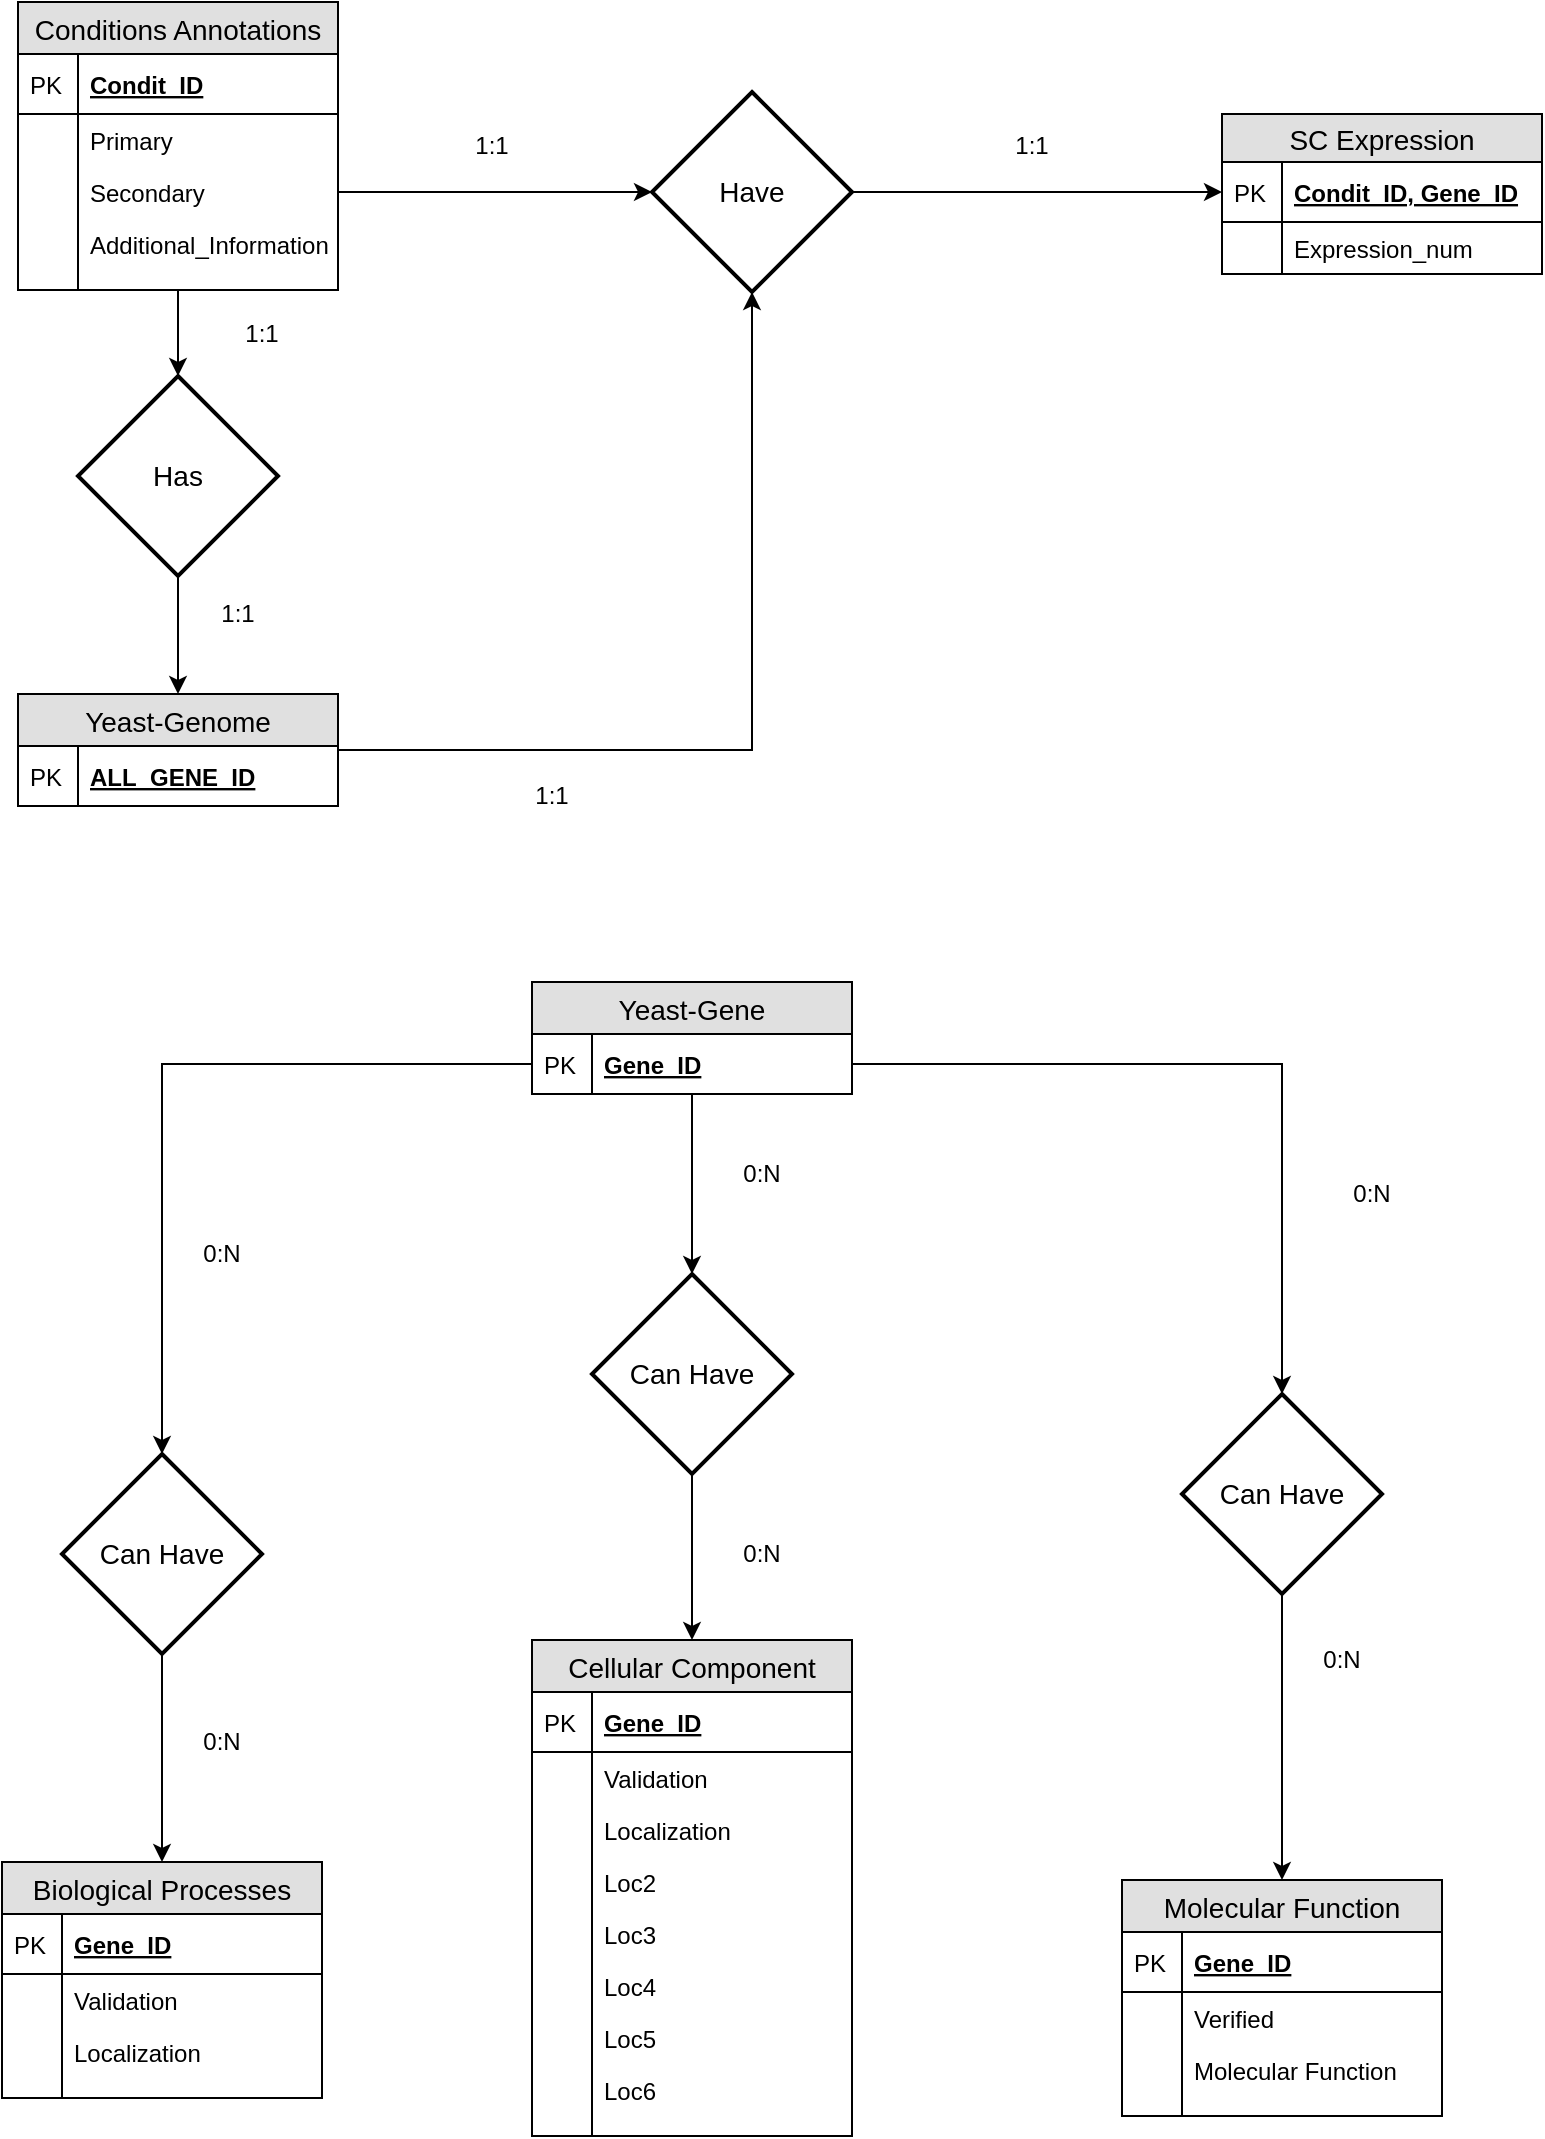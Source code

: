 <mxfile version="12.1.0" type="device" pages="1"><diagram id="scWGcqjn_IYCOLlwHUH1" name="Page-1"><mxGraphModel dx="2528" dy="1034" grid="1" gridSize="10" guides="1" tooltips="1" connect="1" arrows="1" fold="1" page="1" pageScale="1" pageWidth="850" pageHeight="1100" math="0" shadow="0"><root><mxCell id="0"/><mxCell id="1" parent="0"/><mxCell id="nrZJSowyt6EIEd6mgITd-166" style="edgeStyle=orthogonalEdgeStyle;rounded=0;orthogonalLoop=1;jettySize=auto;html=1;entryX=0.5;entryY=0;entryDx=0;entryDy=0;" edge="1" parent="1" source="nrZJSowyt6EIEd6mgITd-1" target="nrZJSowyt6EIEd6mgITd-164"><mxGeometry relative="1" as="geometry"/></mxCell><mxCell id="nrZJSowyt6EIEd6mgITd-1" value="Conditions Annotations" style="swimlane;fontStyle=0;childLayout=stackLayout;horizontal=1;startSize=26;fillColor=#e0e0e0;horizontalStack=0;resizeParent=1;resizeParentMax=0;resizeLast=0;collapsible=1;marginBottom=0;swimlaneFillColor=#ffffff;align=center;fontSize=14;" vertex="1" parent="1"><mxGeometry x="53" y="4" width="160" height="144" as="geometry"/></mxCell><mxCell id="nrZJSowyt6EIEd6mgITd-2" value="Condit_ID" style="shape=partialRectangle;top=0;left=0;right=0;bottom=1;align=left;verticalAlign=middle;fillColor=none;spacingLeft=34;spacingRight=4;overflow=hidden;rotatable=0;points=[[0,0.5],[1,0.5]];portConstraint=eastwest;dropTarget=0;fontStyle=5;fontSize=12;" vertex="1" parent="nrZJSowyt6EIEd6mgITd-1"><mxGeometry y="26" width="160" height="30" as="geometry"/></mxCell><mxCell id="nrZJSowyt6EIEd6mgITd-3" value="PK" style="shape=partialRectangle;top=0;left=0;bottom=0;fillColor=none;align=left;verticalAlign=middle;spacingLeft=4;spacingRight=4;overflow=hidden;rotatable=0;points=[];portConstraint=eastwest;part=1;fontSize=12;" vertex="1" connectable="0" parent="nrZJSowyt6EIEd6mgITd-2"><mxGeometry width="30" height="30" as="geometry"/></mxCell><mxCell id="nrZJSowyt6EIEd6mgITd-4" value="Primary" style="shape=partialRectangle;top=0;left=0;right=0;bottom=0;align=left;verticalAlign=top;fillColor=none;spacingLeft=34;spacingRight=4;overflow=hidden;rotatable=0;points=[[0,0.5],[1,0.5]];portConstraint=eastwest;dropTarget=0;fontSize=12;" vertex="1" parent="nrZJSowyt6EIEd6mgITd-1"><mxGeometry y="56" width="160" height="26" as="geometry"/></mxCell><mxCell id="nrZJSowyt6EIEd6mgITd-5" value="" style="shape=partialRectangle;top=0;left=0;bottom=0;fillColor=none;align=left;verticalAlign=top;spacingLeft=4;spacingRight=4;overflow=hidden;rotatable=0;points=[];portConstraint=eastwest;part=1;fontSize=12;" vertex="1" connectable="0" parent="nrZJSowyt6EIEd6mgITd-4"><mxGeometry width="30" height="26" as="geometry"/></mxCell><mxCell id="nrZJSowyt6EIEd6mgITd-6" value="Secondary" style="shape=partialRectangle;top=0;left=0;right=0;bottom=0;align=left;verticalAlign=top;fillColor=none;spacingLeft=34;spacingRight=4;overflow=hidden;rotatable=0;points=[[0,0.5],[1,0.5]];portConstraint=eastwest;dropTarget=0;fontSize=12;" vertex="1" parent="nrZJSowyt6EIEd6mgITd-1"><mxGeometry y="82" width="160" height="26" as="geometry"/></mxCell><mxCell id="nrZJSowyt6EIEd6mgITd-7" value="" style="shape=partialRectangle;top=0;left=0;bottom=0;fillColor=none;align=left;verticalAlign=top;spacingLeft=4;spacingRight=4;overflow=hidden;rotatable=0;points=[];portConstraint=eastwest;part=1;fontSize=12;" vertex="1" connectable="0" parent="nrZJSowyt6EIEd6mgITd-6"><mxGeometry width="30" height="26" as="geometry"/></mxCell><mxCell id="nrZJSowyt6EIEd6mgITd-8" value="Additional_Information" style="shape=partialRectangle;top=0;left=0;right=0;bottom=0;align=left;verticalAlign=top;fillColor=none;spacingLeft=34;spacingRight=4;overflow=hidden;rotatable=0;points=[[0,0.5],[1,0.5]];portConstraint=eastwest;dropTarget=0;fontSize=12;" vertex="1" parent="nrZJSowyt6EIEd6mgITd-1"><mxGeometry y="108" width="160" height="26" as="geometry"/></mxCell><mxCell id="nrZJSowyt6EIEd6mgITd-9" value="" style="shape=partialRectangle;top=0;left=0;bottom=0;fillColor=none;align=left;verticalAlign=top;spacingLeft=4;spacingRight=4;overflow=hidden;rotatable=0;points=[];portConstraint=eastwest;part=1;fontSize=12;" vertex="1" connectable="0" parent="nrZJSowyt6EIEd6mgITd-8"><mxGeometry width="30" height="26" as="geometry"/></mxCell><mxCell id="nrZJSowyt6EIEd6mgITd-10" value="" style="shape=partialRectangle;top=0;left=0;right=0;bottom=0;align=left;verticalAlign=top;fillColor=none;spacingLeft=34;spacingRight=4;overflow=hidden;rotatable=0;points=[[0,0.5],[1,0.5]];portConstraint=eastwest;dropTarget=0;fontSize=12;" vertex="1" parent="nrZJSowyt6EIEd6mgITd-1"><mxGeometry y="134" width="160" height="10" as="geometry"/></mxCell><mxCell id="nrZJSowyt6EIEd6mgITd-11" value="" style="shape=partialRectangle;top=0;left=0;bottom=0;fillColor=none;align=left;verticalAlign=top;spacingLeft=4;spacingRight=4;overflow=hidden;rotatable=0;points=[];portConstraint=eastwest;part=1;fontSize=12;" vertex="1" connectable="0" parent="nrZJSowyt6EIEd6mgITd-10"><mxGeometry width="30" height="10" as="geometry"/></mxCell><mxCell id="nrZJSowyt6EIEd6mgITd-14" value="Biological Processes" style="swimlane;fontStyle=0;childLayout=stackLayout;horizontal=1;startSize=26;fillColor=#e0e0e0;horizontalStack=0;resizeParent=1;resizeParentMax=0;resizeLast=0;collapsible=1;marginBottom=0;swimlaneFillColor=#ffffff;align=center;fontSize=14;" vertex="1" parent="1"><mxGeometry x="45" y="934" width="160" height="118" as="geometry"/></mxCell><mxCell id="nrZJSowyt6EIEd6mgITd-15" value="Gene_ID" style="shape=partialRectangle;top=0;left=0;right=0;bottom=1;align=left;verticalAlign=middle;fillColor=none;spacingLeft=34;spacingRight=4;overflow=hidden;rotatable=0;points=[[0,0.5],[1,0.5]];portConstraint=eastwest;dropTarget=0;fontStyle=5;fontSize=12;" vertex="1" parent="nrZJSowyt6EIEd6mgITd-14"><mxGeometry y="26" width="160" height="30" as="geometry"/></mxCell><mxCell id="nrZJSowyt6EIEd6mgITd-16" value="PK" style="shape=partialRectangle;top=0;left=0;bottom=0;fillColor=none;align=left;verticalAlign=middle;spacingLeft=4;spacingRight=4;overflow=hidden;rotatable=0;points=[];portConstraint=eastwest;part=1;fontSize=12;" vertex="1" connectable="0" parent="nrZJSowyt6EIEd6mgITd-15"><mxGeometry width="30" height="30" as="geometry"/></mxCell><mxCell id="nrZJSowyt6EIEd6mgITd-17" value="Validation" style="shape=partialRectangle;top=0;left=0;right=0;bottom=0;align=left;verticalAlign=top;fillColor=none;spacingLeft=34;spacingRight=4;overflow=hidden;rotatable=0;points=[[0,0.5],[1,0.5]];portConstraint=eastwest;dropTarget=0;fontSize=12;" vertex="1" parent="nrZJSowyt6EIEd6mgITd-14"><mxGeometry y="56" width="160" height="26" as="geometry"/></mxCell><mxCell id="nrZJSowyt6EIEd6mgITd-18" value="" style="shape=partialRectangle;top=0;left=0;bottom=0;fillColor=none;align=left;verticalAlign=top;spacingLeft=4;spacingRight=4;overflow=hidden;rotatable=0;points=[];portConstraint=eastwest;part=1;fontSize=12;" vertex="1" connectable="0" parent="nrZJSowyt6EIEd6mgITd-17"><mxGeometry width="30" height="26" as="geometry"/></mxCell><mxCell id="nrZJSowyt6EIEd6mgITd-19" value="Localization" style="shape=partialRectangle;top=0;left=0;right=0;bottom=0;align=left;verticalAlign=top;fillColor=none;spacingLeft=34;spacingRight=4;overflow=hidden;rotatable=0;points=[[0,0.5],[1,0.5]];portConstraint=eastwest;dropTarget=0;fontSize=12;" vertex="1" parent="nrZJSowyt6EIEd6mgITd-14"><mxGeometry y="82" width="160" height="26" as="geometry"/></mxCell><mxCell id="nrZJSowyt6EIEd6mgITd-20" value="" style="shape=partialRectangle;top=0;left=0;bottom=0;fillColor=none;align=left;verticalAlign=top;spacingLeft=4;spacingRight=4;overflow=hidden;rotatable=0;points=[];portConstraint=eastwest;part=1;fontSize=12;" vertex="1" connectable="0" parent="nrZJSowyt6EIEd6mgITd-19"><mxGeometry width="30" height="26" as="geometry"/></mxCell><mxCell id="nrZJSowyt6EIEd6mgITd-23" value="" style="shape=partialRectangle;top=0;left=0;right=0;bottom=0;align=left;verticalAlign=top;fillColor=none;spacingLeft=34;spacingRight=4;overflow=hidden;rotatable=0;points=[[0,0.5],[1,0.5]];portConstraint=eastwest;dropTarget=0;fontSize=12;" vertex="1" parent="nrZJSowyt6EIEd6mgITd-14"><mxGeometry y="108" width="160" height="10" as="geometry"/></mxCell><mxCell id="nrZJSowyt6EIEd6mgITd-24" value="" style="shape=partialRectangle;top=0;left=0;bottom=0;fillColor=none;align=left;verticalAlign=top;spacingLeft=4;spacingRight=4;overflow=hidden;rotatable=0;points=[];portConstraint=eastwest;part=1;fontSize=12;" vertex="1" connectable="0" parent="nrZJSowyt6EIEd6mgITd-23"><mxGeometry width="30" height="10" as="geometry"/></mxCell><mxCell id="nrZJSowyt6EIEd6mgITd-25" value="Cellular Component" style="swimlane;fontStyle=0;childLayout=stackLayout;horizontal=1;startSize=26;fillColor=#e0e0e0;horizontalStack=0;resizeParent=1;resizeParentMax=0;resizeLast=0;collapsible=1;marginBottom=0;swimlaneFillColor=#ffffff;align=center;fontSize=14;" vertex="1" parent="1"><mxGeometry x="310" y="823" width="160" height="248" as="geometry"/></mxCell><mxCell id="nrZJSowyt6EIEd6mgITd-26" value="Gene_ID" style="shape=partialRectangle;top=0;left=0;right=0;bottom=1;align=left;verticalAlign=middle;fillColor=none;spacingLeft=34;spacingRight=4;overflow=hidden;rotatable=0;points=[[0,0.5],[1,0.5]];portConstraint=eastwest;dropTarget=0;fontStyle=5;fontSize=12;" vertex="1" parent="nrZJSowyt6EIEd6mgITd-25"><mxGeometry y="26" width="160" height="30" as="geometry"/></mxCell><mxCell id="nrZJSowyt6EIEd6mgITd-27" value="PK" style="shape=partialRectangle;top=0;left=0;bottom=0;fillColor=none;align=left;verticalAlign=middle;spacingLeft=4;spacingRight=4;overflow=hidden;rotatable=0;points=[];portConstraint=eastwest;part=1;fontSize=12;" vertex="1" connectable="0" parent="nrZJSowyt6EIEd6mgITd-26"><mxGeometry width="30" height="30" as="geometry"/></mxCell><mxCell id="nrZJSowyt6EIEd6mgITd-28" value="Validation" style="shape=partialRectangle;top=0;left=0;right=0;bottom=0;align=left;verticalAlign=top;fillColor=none;spacingLeft=34;spacingRight=4;overflow=hidden;rotatable=0;points=[[0,0.5],[1,0.5]];portConstraint=eastwest;dropTarget=0;fontSize=12;" vertex="1" parent="nrZJSowyt6EIEd6mgITd-25"><mxGeometry y="56" width="160" height="26" as="geometry"/></mxCell><mxCell id="nrZJSowyt6EIEd6mgITd-29" value="" style="shape=partialRectangle;top=0;left=0;bottom=0;fillColor=none;align=left;verticalAlign=top;spacingLeft=4;spacingRight=4;overflow=hidden;rotatable=0;points=[];portConstraint=eastwest;part=1;fontSize=12;" vertex="1" connectable="0" parent="nrZJSowyt6EIEd6mgITd-28"><mxGeometry width="30" height="26" as="geometry"/></mxCell><mxCell id="nrZJSowyt6EIEd6mgITd-30" value="Localization" style="shape=partialRectangle;top=0;left=0;right=0;bottom=0;align=left;verticalAlign=top;fillColor=none;spacingLeft=34;spacingRight=4;overflow=hidden;rotatable=0;points=[[0,0.5],[1,0.5]];portConstraint=eastwest;dropTarget=0;fontSize=12;" vertex="1" parent="nrZJSowyt6EIEd6mgITd-25"><mxGeometry y="82" width="160" height="26" as="geometry"/></mxCell><mxCell id="nrZJSowyt6EIEd6mgITd-31" value="" style="shape=partialRectangle;top=0;left=0;bottom=0;fillColor=none;align=left;verticalAlign=top;spacingLeft=4;spacingRight=4;overflow=hidden;rotatable=0;points=[];portConstraint=eastwest;part=1;fontSize=12;" vertex="1" connectable="0" parent="nrZJSowyt6EIEd6mgITd-30"><mxGeometry width="30" height="26" as="geometry"/></mxCell><mxCell id="nrZJSowyt6EIEd6mgITd-32" value="Loc2" style="shape=partialRectangle;top=0;left=0;right=0;bottom=0;align=left;verticalAlign=top;fillColor=none;spacingLeft=34;spacingRight=4;overflow=hidden;rotatable=0;points=[[0,0.5],[1,0.5]];portConstraint=eastwest;dropTarget=0;fontSize=12;" vertex="1" parent="nrZJSowyt6EIEd6mgITd-25"><mxGeometry y="108" width="160" height="26" as="geometry"/></mxCell><mxCell id="nrZJSowyt6EIEd6mgITd-33" value="" style="shape=partialRectangle;top=0;left=0;bottom=0;fillColor=none;align=left;verticalAlign=top;spacingLeft=4;spacingRight=4;overflow=hidden;rotatable=0;points=[];portConstraint=eastwest;part=1;fontSize=12;" vertex="1" connectable="0" parent="nrZJSowyt6EIEd6mgITd-32"><mxGeometry width="30" height="26" as="geometry"/></mxCell><mxCell id="nrZJSowyt6EIEd6mgITd-36" value="Loc3" style="shape=partialRectangle;top=0;left=0;right=0;bottom=0;align=left;verticalAlign=top;fillColor=none;spacingLeft=34;spacingRight=4;overflow=hidden;rotatable=0;points=[[0,0.5],[1,0.5]];portConstraint=eastwest;dropTarget=0;fontSize=12;" vertex="1" parent="nrZJSowyt6EIEd6mgITd-25"><mxGeometry y="134" width="160" height="26" as="geometry"/></mxCell><mxCell id="nrZJSowyt6EIEd6mgITd-37" value="" style="shape=partialRectangle;top=0;left=0;bottom=0;fillColor=none;align=left;verticalAlign=top;spacingLeft=4;spacingRight=4;overflow=hidden;rotatable=0;points=[];portConstraint=eastwest;part=1;fontSize=12;" vertex="1" connectable="0" parent="nrZJSowyt6EIEd6mgITd-36"><mxGeometry width="30" height="26" as="geometry"/></mxCell><mxCell id="nrZJSowyt6EIEd6mgITd-38" value="Loc4" style="shape=partialRectangle;top=0;left=0;right=0;bottom=0;align=left;verticalAlign=top;fillColor=none;spacingLeft=34;spacingRight=4;overflow=hidden;rotatable=0;points=[[0,0.5],[1,0.5]];portConstraint=eastwest;dropTarget=0;fontSize=12;" vertex="1" parent="nrZJSowyt6EIEd6mgITd-25"><mxGeometry y="160" width="160" height="26" as="geometry"/></mxCell><mxCell id="nrZJSowyt6EIEd6mgITd-39" value="" style="shape=partialRectangle;top=0;left=0;bottom=0;fillColor=none;align=left;verticalAlign=top;spacingLeft=4;spacingRight=4;overflow=hidden;rotatable=0;points=[];portConstraint=eastwest;part=1;fontSize=12;" vertex="1" connectable="0" parent="nrZJSowyt6EIEd6mgITd-38"><mxGeometry width="30" height="26" as="geometry"/></mxCell><mxCell id="nrZJSowyt6EIEd6mgITd-40" value="Loc5" style="shape=partialRectangle;top=0;left=0;right=0;bottom=0;align=left;verticalAlign=top;fillColor=none;spacingLeft=34;spacingRight=4;overflow=hidden;rotatable=0;points=[[0,0.5],[1,0.5]];portConstraint=eastwest;dropTarget=0;fontSize=12;" vertex="1" parent="nrZJSowyt6EIEd6mgITd-25"><mxGeometry y="186" width="160" height="26" as="geometry"/></mxCell><mxCell id="nrZJSowyt6EIEd6mgITd-41" value="" style="shape=partialRectangle;top=0;left=0;bottom=0;fillColor=none;align=left;verticalAlign=top;spacingLeft=4;spacingRight=4;overflow=hidden;rotatable=0;points=[];portConstraint=eastwest;part=1;fontSize=12;" vertex="1" connectable="0" parent="nrZJSowyt6EIEd6mgITd-40"><mxGeometry width="30" height="26" as="geometry"/></mxCell><mxCell id="nrZJSowyt6EIEd6mgITd-42" value="Loc6" style="shape=partialRectangle;top=0;left=0;right=0;bottom=0;align=left;verticalAlign=top;fillColor=none;spacingLeft=34;spacingRight=4;overflow=hidden;rotatable=0;points=[[0,0.5],[1,0.5]];portConstraint=eastwest;dropTarget=0;fontSize=12;" vertex="1" parent="nrZJSowyt6EIEd6mgITd-25"><mxGeometry y="212" width="160" height="26" as="geometry"/></mxCell><mxCell id="nrZJSowyt6EIEd6mgITd-43" value="" style="shape=partialRectangle;top=0;left=0;bottom=0;fillColor=none;align=left;verticalAlign=top;spacingLeft=4;spacingRight=4;overflow=hidden;rotatable=0;points=[];portConstraint=eastwest;part=1;fontSize=12;" vertex="1" connectable="0" parent="nrZJSowyt6EIEd6mgITd-42"><mxGeometry width="30" height="26" as="geometry"/></mxCell><mxCell id="nrZJSowyt6EIEd6mgITd-34" value="" style="shape=partialRectangle;top=0;left=0;right=0;bottom=0;align=left;verticalAlign=top;fillColor=none;spacingLeft=34;spacingRight=4;overflow=hidden;rotatable=0;points=[[0,0.5],[1,0.5]];portConstraint=eastwest;dropTarget=0;fontSize=12;" vertex="1" parent="nrZJSowyt6EIEd6mgITd-25"><mxGeometry y="238" width="160" height="10" as="geometry"/></mxCell><mxCell id="nrZJSowyt6EIEd6mgITd-35" value="" style="shape=partialRectangle;top=0;left=0;bottom=0;fillColor=none;align=left;verticalAlign=top;spacingLeft=4;spacingRight=4;overflow=hidden;rotatable=0;points=[];portConstraint=eastwest;part=1;fontSize=12;" vertex="1" connectable="0" parent="nrZJSowyt6EIEd6mgITd-34"><mxGeometry width="30" height="10" as="geometry"/></mxCell><mxCell id="nrZJSowyt6EIEd6mgITd-44" value="Molecular Function" style="swimlane;fontStyle=0;childLayout=stackLayout;horizontal=1;startSize=26;fillColor=#e0e0e0;horizontalStack=0;resizeParent=1;resizeParentMax=0;resizeLast=0;collapsible=1;marginBottom=0;swimlaneFillColor=#ffffff;align=center;fontSize=14;" vertex="1" parent="1"><mxGeometry x="605" y="943" width="160" height="118" as="geometry"/></mxCell><mxCell id="nrZJSowyt6EIEd6mgITd-45" value="Gene_ID" style="shape=partialRectangle;top=0;left=0;right=0;bottom=1;align=left;verticalAlign=middle;fillColor=none;spacingLeft=34;spacingRight=4;overflow=hidden;rotatable=0;points=[[0,0.5],[1,0.5]];portConstraint=eastwest;dropTarget=0;fontStyle=5;fontSize=12;" vertex="1" parent="nrZJSowyt6EIEd6mgITd-44"><mxGeometry y="26" width="160" height="30" as="geometry"/></mxCell><mxCell id="nrZJSowyt6EIEd6mgITd-46" value="PK" style="shape=partialRectangle;top=0;left=0;bottom=0;fillColor=none;align=left;verticalAlign=middle;spacingLeft=4;spacingRight=4;overflow=hidden;rotatable=0;points=[];portConstraint=eastwest;part=1;fontSize=12;" vertex="1" connectable="0" parent="nrZJSowyt6EIEd6mgITd-45"><mxGeometry width="30" height="30" as="geometry"/></mxCell><mxCell id="nrZJSowyt6EIEd6mgITd-47" value="Verified" style="shape=partialRectangle;top=0;left=0;right=0;bottom=0;align=left;verticalAlign=top;fillColor=none;spacingLeft=34;spacingRight=4;overflow=hidden;rotatable=0;points=[[0,0.5],[1,0.5]];portConstraint=eastwest;dropTarget=0;fontSize=12;" vertex="1" parent="nrZJSowyt6EIEd6mgITd-44"><mxGeometry y="56" width="160" height="26" as="geometry"/></mxCell><mxCell id="nrZJSowyt6EIEd6mgITd-48" value="" style="shape=partialRectangle;top=0;left=0;bottom=0;fillColor=none;align=left;verticalAlign=top;spacingLeft=4;spacingRight=4;overflow=hidden;rotatable=0;points=[];portConstraint=eastwest;part=1;fontSize=12;" vertex="1" connectable="0" parent="nrZJSowyt6EIEd6mgITd-47"><mxGeometry width="30" height="26" as="geometry"/></mxCell><mxCell id="nrZJSowyt6EIEd6mgITd-49" value="Molecular Function" style="shape=partialRectangle;top=0;left=0;right=0;bottom=0;align=left;verticalAlign=top;fillColor=none;spacingLeft=34;spacingRight=4;overflow=hidden;rotatable=0;points=[[0,0.5],[1,0.5]];portConstraint=eastwest;dropTarget=0;fontSize=12;" vertex="1" parent="nrZJSowyt6EIEd6mgITd-44"><mxGeometry y="82" width="160" height="26" as="geometry"/></mxCell><mxCell id="nrZJSowyt6EIEd6mgITd-50" value="" style="shape=partialRectangle;top=0;left=0;bottom=0;fillColor=none;align=left;verticalAlign=top;spacingLeft=4;spacingRight=4;overflow=hidden;rotatable=0;points=[];portConstraint=eastwest;part=1;fontSize=12;" vertex="1" connectable="0" parent="nrZJSowyt6EIEd6mgITd-49"><mxGeometry width="30" height="26" as="geometry"/></mxCell><mxCell id="nrZJSowyt6EIEd6mgITd-53" value="" style="shape=partialRectangle;top=0;left=0;right=0;bottom=0;align=left;verticalAlign=top;fillColor=none;spacingLeft=34;spacingRight=4;overflow=hidden;rotatable=0;points=[[0,0.5],[1,0.5]];portConstraint=eastwest;dropTarget=0;fontSize=12;" vertex="1" parent="nrZJSowyt6EIEd6mgITd-44"><mxGeometry y="108" width="160" height="10" as="geometry"/></mxCell><mxCell id="nrZJSowyt6EIEd6mgITd-54" value="" style="shape=partialRectangle;top=0;left=0;bottom=0;fillColor=none;align=left;verticalAlign=top;spacingLeft=4;spacingRight=4;overflow=hidden;rotatable=0;points=[];portConstraint=eastwest;part=1;fontSize=12;" vertex="1" connectable="0" parent="nrZJSowyt6EIEd6mgITd-53"><mxGeometry width="30" height="10" as="geometry"/></mxCell><mxCell id="nrZJSowyt6EIEd6mgITd-88" value="SC Expression" style="swimlane;fontStyle=0;childLayout=stackLayout;horizontal=1;startSize=24;fillColor=#e0e0e0;horizontalStack=0;resizeParent=1;resizeParentMax=0;resizeLast=0;collapsible=1;marginBottom=0;swimlaneFillColor=#ffffff;align=center;fontSize=14;" vertex="1" parent="1"><mxGeometry x="655" y="60" width="160" height="80" as="geometry"/></mxCell><mxCell id="nrZJSowyt6EIEd6mgITd-89" value="Condit_ID, Gene_ID" style="shape=partialRectangle;top=0;left=0;right=0;bottom=1;align=left;verticalAlign=middle;fillColor=none;spacingLeft=34;spacingRight=4;overflow=hidden;rotatable=0;points=[[0,0.5],[1,0.5]];portConstraint=eastwest;dropTarget=0;fontStyle=5;fontSize=12;" vertex="1" parent="nrZJSowyt6EIEd6mgITd-88"><mxGeometry y="24" width="160" height="30" as="geometry"/></mxCell><mxCell id="nrZJSowyt6EIEd6mgITd-90" value="PK" style="shape=partialRectangle;top=0;left=0;bottom=0;fillColor=none;align=left;verticalAlign=middle;spacingLeft=4;spacingRight=4;overflow=hidden;rotatable=0;points=[];portConstraint=eastwest;part=1;fontSize=12;" vertex="1" connectable="0" parent="nrZJSowyt6EIEd6mgITd-89"><mxGeometry width="30" height="30" as="geometry"/></mxCell><mxCell id="nrZJSowyt6EIEd6mgITd-93" value="Expression_num" style="shape=partialRectangle;top=0;left=0;right=0;bottom=0;align=left;verticalAlign=top;fillColor=none;spacingLeft=34;spacingRight=4;overflow=hidden;rotatable=0;points=[[0,0.5],[1,0.5]];portConstraint=eastwest;dropTarget=0;fontSize=12;" vertex="1" parent="nrZJSowyt6EIEd6mgITd-88"><mxGeometry y="54" width="160" height="26" as="geometry"/></mxCell><mxCell id="nrZJSowyt6EIEd6mgITd-94" value="" style="shape=partialRectangle;top=0;left=0;bottom=0;fillColor=none;align=left;verticalAlign=top;spacingLeft=4;spacingRight=4;overflow=hidden;rotatable=0;points=[];portConstraint=eastwest;part=1;fontSize=12;" vertex="1" connectable="0" parent="nrZJSowyt6EIEd6mgITd-93"><mxGeometry width="30" height="26" as="geometry"/></mxCell><mxCell id="nrZJSowyt6EIEd6mgITd-147" style="edgeStyle=orthogonalEdgeStyle;rounded=0;orthogonalLoop=1;jettySize=auto;html=1;entryX=0.5;entryY=0;entryDx=0;entryDy=0;" edge="1" parent="1" source="nrZJSowyt6EIEd6mgITd-115" target="nrZJSowyt6EIEd6mgITd-130"><mxGeometry relative="1" as="geometry"/></mxCell><mxCell id="nrZJSowyt6EIEd6mgITd-115" value="Yeast-Gene" style="swimlane;fontStyle=0;childLayout=stackLayout;horizontal=1;startSize=26;fillColor=#e0e0e0;horizontalStack=0;resizeParent=1;resizeParentMax=0;resizeLast=0;collapsible=1;marginBottom=0;swimlaneFillColor=#ffffff;align=center;fontSize=14;" vertex="1" parent="1"><mxGeometry x="310" y="494" width="160" height="56" as="geometry"/></mxCell><mxCell id="nrZJSowyt6EIEd6mgITd-116" value="Gene_ID" style="shape=partialRectangle;top=0;left=0;right=0;bottom=1;align=left;verticalAlign=middle;fillColor=none;spacingLeft=34;spacingRight=4;overflow=hidden;rotatable=0;points=[[0,0.5],[1,0.5]];portConstraint=eastwest;dropTarget=0;fontStyle=5;fontSize=12;" vertex="1" parent="nrZJSowyt6EIEd6mgITd-115"><mxGeometry y="26" width="160" height="30" as="geometry"/></mxCell><mxCell id="nrZJSowyt6EIEd6mgITd-117" value="PK" style="shape=partialRectangle;top=0;left=0;bottom=0;fillColor=none;align=left;verticalAlign=middle;spacingLeft=4;spacingRight=4;overflow=hidden;rotatable=0;points=[];portConstraint=eastwest;part=1;fontSize=12;" vertex="1" connectable="0" parent="nrZJSowyt6EIEd6mgITd-116"><mxGeometry width="30" height="30" as="geometry"/></mxCell><mxCell id="nrZJSowyt6EIEd6mgITd-138" style="edgeStyle=orthogonalEdgeStyle;rounded=0;orthogonalLoop=1;jettySize=auto;html=1;exitX=0.5;exitY=1;exitDx=0;exitDy=0;entryX=0.5;entryY=0;entryDx=0;entryDy=0;" edge="1" parent="1" source="nrZJSowyt6EIEd6mgITd-128" target="nrZJSowyt6EIEd6mgITd-14"><mxGeometry relative="1" as="geometry"/></mxCell><mxCell id="nrZJSowyt6EIEd6mgITd-128" value="Can Have" style="shape=rhombus;strokeWidth=2;fontSize=17;perimeter=rhombusPerimeter;whiteSpace=wrap;html=1;align=center;fontSize=14;" vertex="1" parent="1"><mxGeometry x="75" y="730" width="100" height="100" as="geometry"/></mxCell><mxCell id="nrZJSowyt6EIEd6mgITd-139" style="edgeStyle=orthogonalEdgeStyle;rounded=0;orthogonalLoop=1;jettySize=auto;html=1;exitX=0.5;exitY=1;exitDx=0;exitDy=0;entryX=0.5;entryY=0;entryDx=0;entryDy=0;" edge="1" parent="1" source="nrZJSowyt6EIEd6mgITd-130" target="nrZJSowyt6EIEd6mgITd-25"><mxGeometry relative="1" as="geometry"/></mxCell><mxCell id="nrZJSowyt6EIEd6mgITd-130" value="Can Have" style="shape=rhombus;strokeWidth=2;fontSize=17;perimeter=rhombusPerimeter;whiteSpace=wrap;html=1;align=center;fontSize=14;" vertex="1" parent="1"><mxGeometry x="340" y="640" width="100" height="100" as="geometry"/></mxCell><mxCell id="nrZJSowyt6EIEd6mgITd-140" style="edgeStyle=orthogonalEdgeStyle;rounded=0;orthogonalLoop=1;jettySize=auto;html=1;exitX=0.5;exitY=1;exitDx=0;exitDy=0;entryX=0.5;entryY=0;entryDx=0;entryDy=0;" edge="1" parent="1" source="nrZJSowyt6EIEd6mgITd-131" target="nrZJSowyt6EIEd6mgITd-44"><mxGeometry relative="1" as="geometry"/></mxCell><mxCell id="nrZJSowyt6EIEd6mgITd-131" value="Can Have" style="shape=rhombus;strokeWidth=2;fontSize=17;perimeter=rhombusPerimeter;whiteSpace=wrap;html=1;align=center;fontSize=14;" vertex="1" parent="1"><mxGeometry x="635" y="700" width="100" height="100" as="geometry"/></mxCell><mxCell id="nrZJSowyt6EIEd6mgITd-146" style="edgeStyle=orthogonalEdgeStyle;rounded=0;orthogonalLoop=1;jettySize=auto;html=1;entryX=0.5;entryY=0;entryDx=0;entryDy=0;" edge="1" parent="1" source="nrZJSowyt6EIEd6mgITd-116" target="nrZJSowyt6EIEd6mgITd-128"><mxGeometry relative="1" as="geometry"/></mxCell><mxCell id="nrZJSowyt6EIEd6mgITd-148" style="edgeStyle=orthogonalEdgeStyle;rounded=0;orthogonalLoop=1;jettySize=auto;html=1;entryX=0.5;entryY=0;entryDx=0;entryDy=0;" edge="1" parent="1" source="nrZJSowyt6EIEd6mgITd-116" target="nrZJSowyt6EIEd6mgITd-131"><mxGeometry relative="1" as="geometry"/></mxCell><mxCell id="nrZJSowyt6EIEd6mgITd-176" style="edgeStyle=orthogonalEdgeStyle;rounded=0;orthogonalLoop=1;jettySize=auto;html=1;entryX=0.5;entryY=1;entryDx=0;entryDy=0;" edge="1" parent="1" source="nrZJSowyt6EIEd6mgITd-149" target="nrZJSowyt6EIEd6mgITd-160"><mxGeometry relative="1" as="geometry"/></mxCell><mxCell id="nrZJSowyt6EIEd6mgITd-149" value="Yeast-Genome" style="swimlane;fontStyle=0;childLayout=stackLayout;horizontal=1;startSize=26;fillColor=#e0e0e0;horizontalStack=0;resizeParent=1;resizeParentMax=0;resizeLast=0;collapsible=1;marginBottom=0;swimlaneFillColor=#ffffff;align=center;fontSize=14;" vertex="1" parent="1"><mxGeometry x="53" y="350" width="160" height="56" as="geometry"/></mxCell><mxCell id="nrZJSowyt6EIEd6mgITd-150" value="ALL_GENE_ID" style="shape=partialRectangle;top=0;left=0;right=0;bottom=1;align=left;verticalAlign=middle;fillColor=none;spacingLeft=34;spacingRight=4;overflow=hidden;rotatable=0;points=[[0,0.5],[1,0.5]];portConstraint=eastwest;dropTarget=0;fontStyle=5;fontSize=12;" vertex="1" parent="nrZJSowyt6EIEd6mgITd-149"><mxGeometry y="26" width="160" height="30" as="geometry"/></mxCell><mxCell id="nrZJSowyt6EIEd6mgITd-151" value="PK" style="shape=partialRectangle;top=0;left=0;bottom=0;fillColor=none;align=left;verticalAlign=middle;spacingLeft=4;spacingRight=4;overflow=hidden;rotatable=0;points=[];portConstraint=eastwest;part=1;fontSize=12;" vertex="1" connectable="0" parent="nrZJSowyt6EIEd6mgITd-150"><mxGeometry width="30" height="30" as="geometry"/></mxCell><mxCell id="nrZJSowyt6EIEd6mgITd-162" style="edgeStyle=orthogonalEdgeStyle;rounded=0;orthogonalLoop=1;jettySize=auto;html=1;entryX=0;entryY=0.5;entryDx=0;entryDy=0;" edge="1" parent="1" source="nrZJSowyt6EIEd6mgITd-160" target="nrZJSowyt6EIEd6mgITd-89"><mxGeometry relative="1" as="geometry"/></mxCell><mxCell id="nrZJSowyt6EIEd6mgITd-160" value="Have" style="shape=rhombus;strokeWidth=2;fontSize=17;perimeter=rhombusPerimeter;whiteSpace=wrap;html=1;align=center;fontSize=14;" vertex="1" parent="1"><mxGeometry x="370" y="49" width="100" height="100" as="geometry"/></mxCell><mxCell id="nrZJSowyt6EIEd6mgITd-165" style="edgeStyle=orthogonalEdgeStyle;rounded=0;orthogonalLoop=1;jettySize=auto;html=1;entryX=0.5;entryY=0;entryDx=0;entryDy=0;" edge="1" parent="1" source="nrZJSowyt6EIEd6mgITd-164" target="nrZJSowyt6EIEd6mgITd-149"><mxGeometry relative="1" as="geometry"/></mxCell><mxCell id="nrZJSowyt6EIEd6mgITd-164" value="Has" style="shape=rhombus;strokeWidth=2;fontSize=17;perimeter=rhombusPerimeter;whiteSpace=wrap;html=1;align=center;fontSize=14;" vertex="1" parent="1"><mxGeometry x="83" y="191" width="100" height="100" as="geometry"/></mxCell><mxCell id="nrZJSowyt6EIEd6mgITd-173" style="edgeStyle=orthogonalEdgeStyle;rounded=0;orthogonalLoop=1;jettySize=auto;html=1;entryX=0;entryY=0.5;entryDx=0;entryDy=0;" edge="1" parent="1" source="nrZJSowyt6EIEd6mgITd-6" target="nrZJSowyt6EIEd6mgITd-160"><mxGeometry relative="1" as="geometry"/></mxCell><mxCell id="nrZJSowyt6EIEd6mgITd-177" value="1:1" style="text;html=1;strokeColor=none;fillColor=none;align=center;verticalAlign=middle;whiteSpace=wrap;rounded=0;" vertex="1" parent="1"><mxGeometry x="155" y="159.5" width="40" height="20" as="geometry"/></mxCell><mxCell id="nrZJSowyt6EIEd6mgITd-178" value="1:1" style="text;html=1;strokeColor=none;fillColor=none;align=center;verticalAlign=middle;whiteSpace=wrap;rounded=0;" vertex="1" parent="1"><mxGeometry x="143" y="300" width="40" height="20" as="geometry"/></mxCell><mxCell id="nrZJSowyt6EIEd6mgITd-180" value="1:1" style="text;html=1;strokeColor=none;fillColor=none;align=center;verticalAlign=middle;whiteSpace=wrap;rounded=0;" vertex="1" parent="1"><mxGeometry x="270" y="66" width="40" height="20" as="geometry"/></mxCell><mxCell id="nrZJSowyt6EIEd6mgITd-181" value="1:1" style="text;html=1;strokeColor=none;fillColor=none;align=center;verticalAlign=middle;whiteSpace=wrap;rounded=0;" vertex="1" parent="1"><mxGeometry x="300" y="391" width="40" height="20" as="geometry"/></mxCell><mxCell id="nrZJSowyt6EIEd6mgITd-182" value="1:1" style="text;html=1;strokeColor=none;fillColor=none;align=center;verticalAlign=middle;whiteSpace=wrap;rounded=0;" vertex="1" parent="1"><mxGeometry x="540" y="66" width="40" height="20" as="geometry"/></mxCell><mxCell id="nrZJSowyt6EIEd6mgITd-183" value="0:N" style="text;html=1;strokeColor=none;fillColor=none;align=center;verticalAlign=middle;whiteSpace=wrap;rounded=0;" vertex="1" parent="1"><mxGeometry x="135" y="620" width="40" height="20" as="geometry"/></mxCell><mxCell id="nrZJSowyt6EIEd6mgITd-184" value="0:N" style="text;html=1;strokeColor=none;fillColor=none;align=center;verticalAlign=middle;whiteSpace=wrap;rounded=0;" vertex="1" parent="1"><mxGeometry x="404.5" y="580" width="40" height="20" as="geometry"/></mxCell><mxCell id="nrZJSowyt6EIEd6mgITd-185" value="0:N" style="text;html=1;strokeColor=none;fillColor=none;align=center;verticalAlign=middle;whiteSpace=wrap;rounded=0;" vertex="1" parent="1"><mxGeometry x="710" y="590" width="40" height="20" as="geometry"/></mxCell><mxCell id="nrZJSowyt6EIEd6mgITd-186" value="0:N" style="text;html=1;strokeColor=none;fillColor=none;align=center;verticalAlign=middle;whiteSpace=wrap;rounded=0;" vertex="1" parent="1"><mxGeometry x="135" y="864" width="40" height="20" as="geometry"/></mxCell><mxCell id="nrZJSowyt6EIEd6mgITd-187" value="0:N" style="text;html=1;strokeColor=none;fillColor=none;align=center;verticalAlign=middle;whiteSpace=wrap;rounded=0;" vertex="1" parent="1"><mxGeometry x="404.5" y="770" width="40" height="20" as="geometry"/></mxCell><mxCell id="nrZJSowyt6EIEd6mgITd-188" value="0:N" style="text;html=1;strokeColor=none;fillColor=none;align=center;verticalAlign=middle;whiteSpace=wrap;rounded=0;" vertex="1" parent="1"><mxGeometry x="695" y="823" width="40" height="20" as="geometry"/></mxCell></root></mxGraphModel></diagram></mxfile>